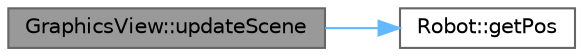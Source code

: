 digraph "GraphicsView::updateScene"
{
 // LATEX_PDF_SIZE
  bgcolor="transparent";
  edge [fontname=Helvetica,fontsize=10,labelfontname=Helvetica,labelfontsize=10];
  node [fontname=Helvetica,fontsize=10,shape=box,height=0.2,width=0.4];
  rankdir="LR";
  Node1 [id="Node000001",label="GraphicsView::updateScene",height=0.2,width=0.4,color="gray40", fillcolor="grey60", style="filled", fontcolor="black",tooltip="Updates the scene."];
  Node1 -> Node2 [id="edge1_Node000001_Node000002",color="steelblue1",style="solid",tooltip=" "];
  Node2 [id="Node000002",label="Robot::getPos",height=0.2,width=0.4,color="grey40", fillcolor="white", style="filled",URL="$class_robot.html#a52f058ec78300e6c9550972841c5d0bf",tooltip="Get the robot's current position as a QPointF."];
}
